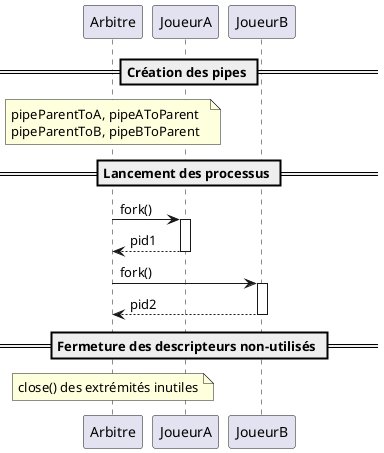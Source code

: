 @startuml OXO_Initialisation
participant Arbitre as Referee
participant JoueurA as PlayerA
participant JoueurB as PlayerB

== Création des pipes ==
note over Referee
  pipeParentToA, pipeAToParent  
  pipeParentToB, pipeBToParent
end note

== Lancement des processus ==
Referee -> PlayerA : fork()  
activate PlayerA
PlayerA --> Referee : pid1
deactivate PlayerA

Referee -> PlayerB : fork()  
activate PlayerB
PlayerB --> Referee : pid2
deactivate PlayerB

== Fermeture des descripteurs non-utilisés ==
note over Referee
  close() des extrémités inutiles
end note
@enduml
